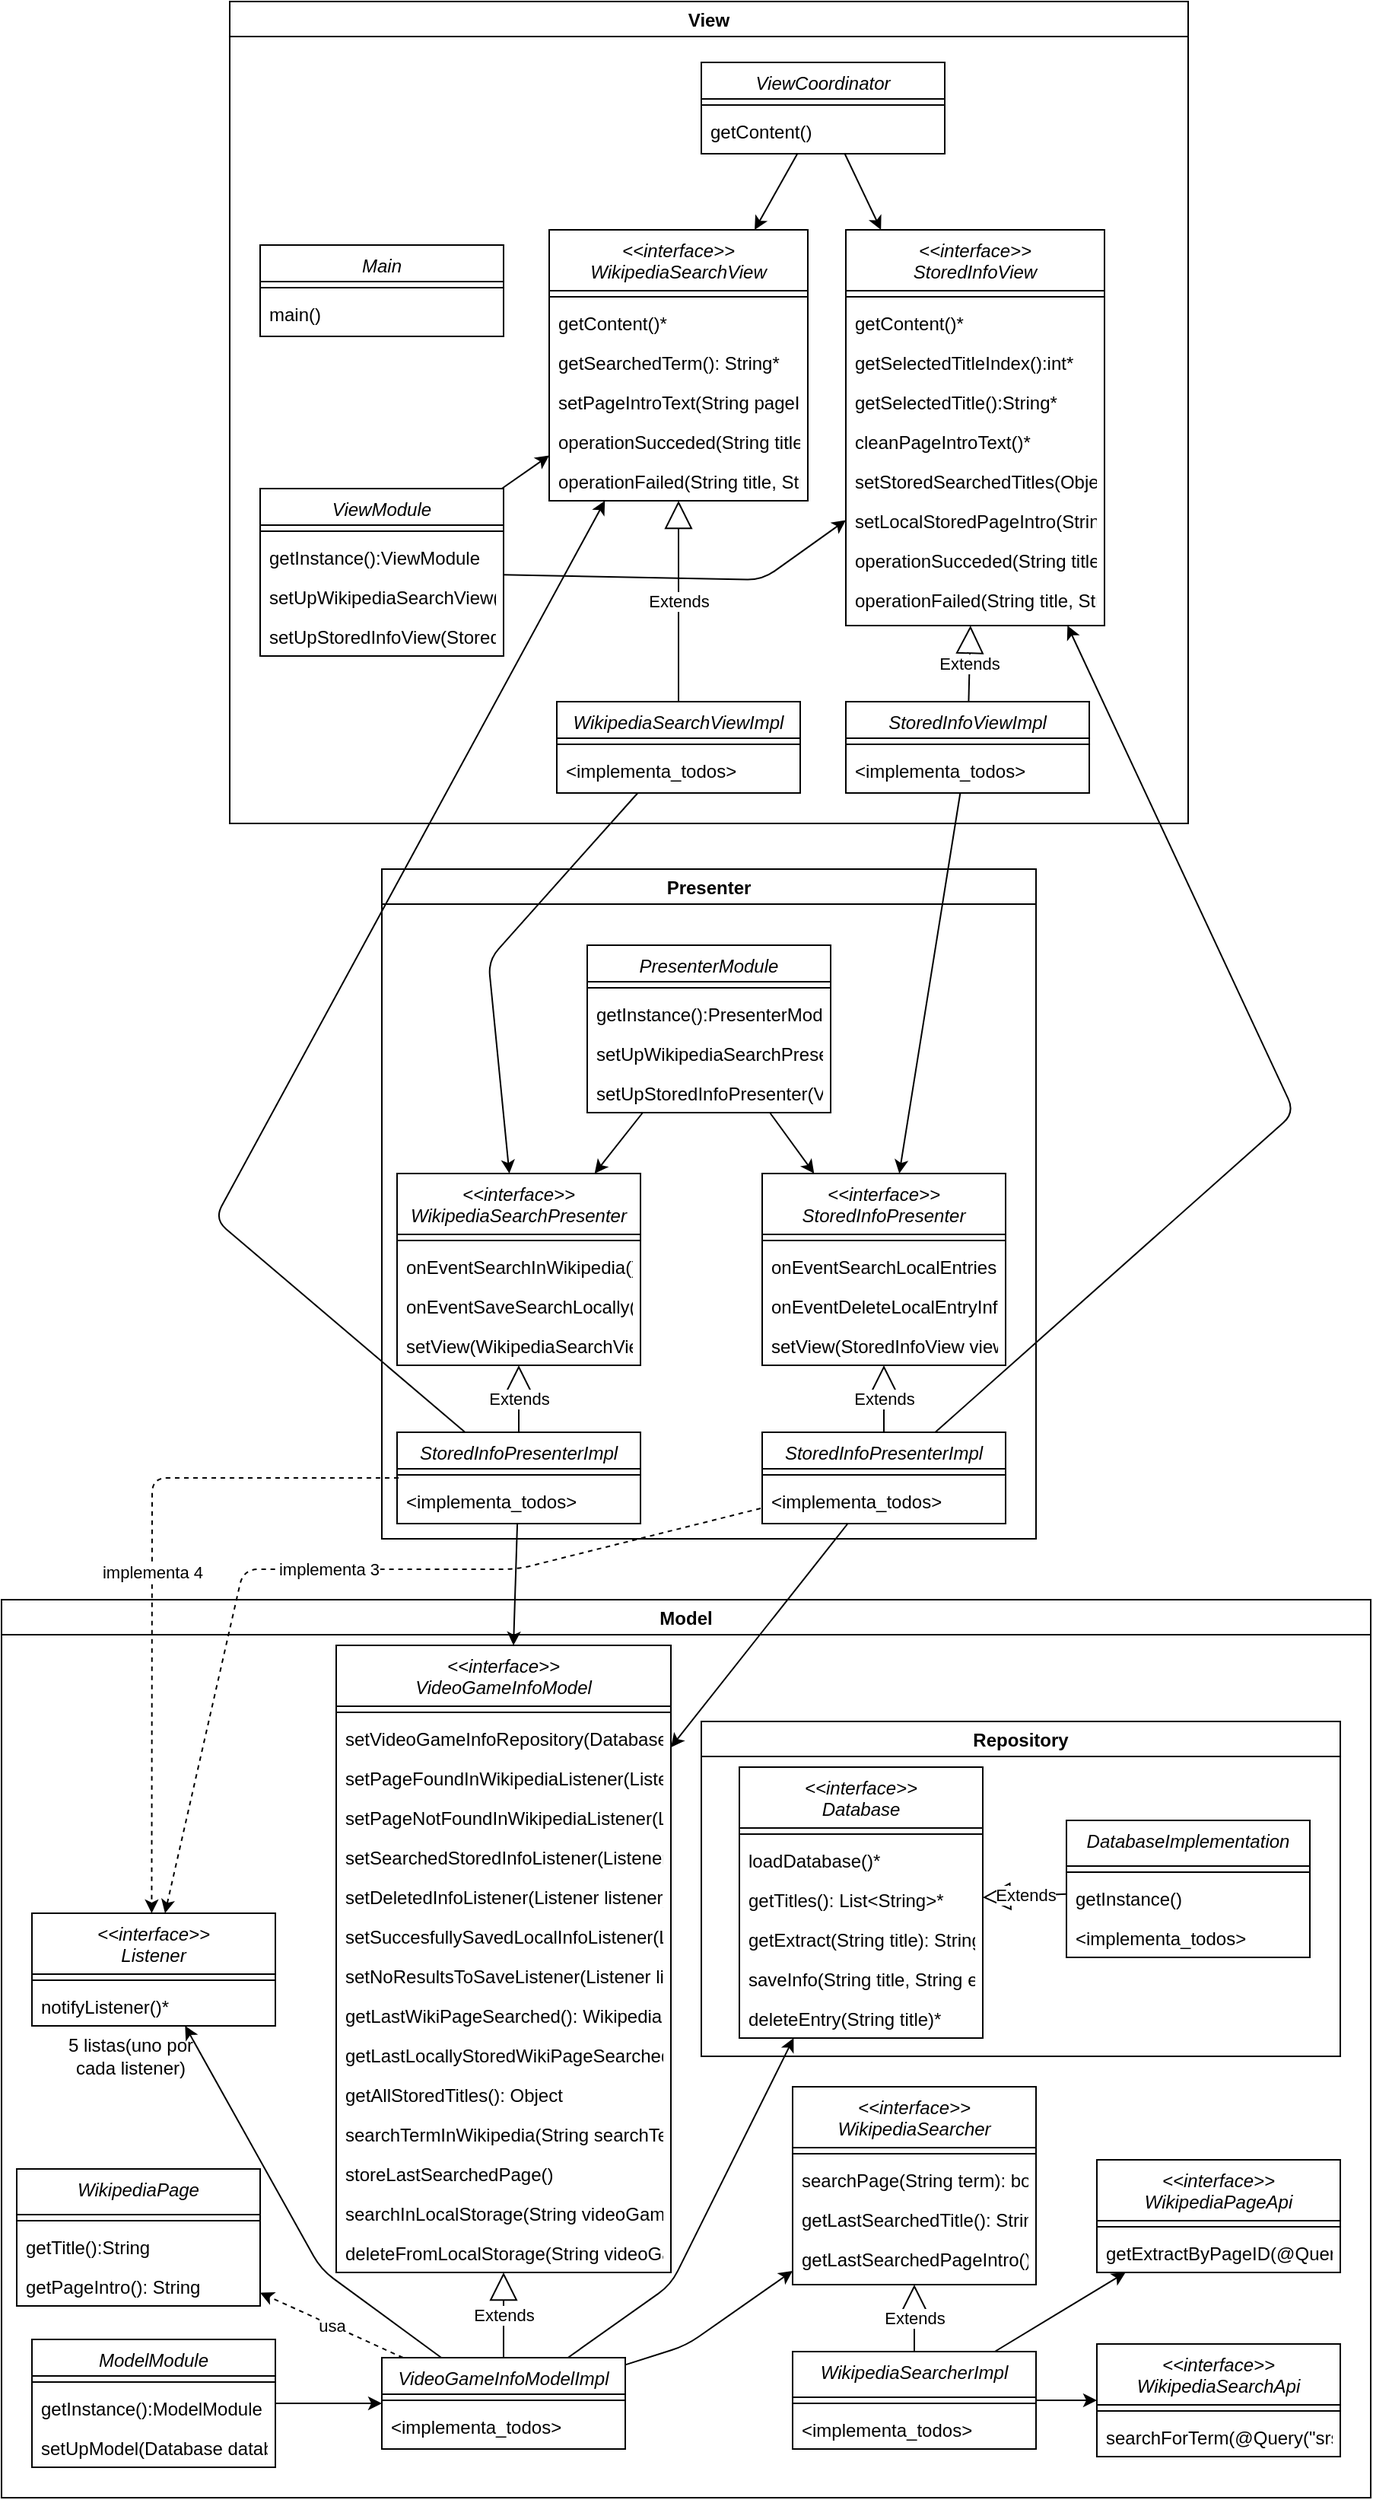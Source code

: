 <mxfile version="14.6.13" type="device"><diagram id="C5RBs43oDa-KdzZeNtuy" name="Page-1"><mxGraphModel dx="2249" dy="1991" grid="1" gridSize="10" guides="1" tooltips="1" connect="1" arrows="1" fold="1" page="1" pageScale="1" pageWidth="827" pageHeight="1169" math="0" shadow="0"><root><mxCell id="WIyWlLk6GJQsqaUBKTNV-0"/><mxCell id="WIyWlLk6GJQsqaUBKTNV-1" parent="WIyWlLk6GJQsqaUBKTNV-0"/><mxCell id="ZD-2VMVkaNNz4humHolC-57" value="View" style="swimlane;fillColor=none;" parent="WIyWlLk6GJQsqaUBKTNV-1" vertex="1"><mxGeometry x="-630" y="-540" width="630" height="540" as="geometry"/></mxCell><mxCell id="ZD-2VMVkaNNz4humHolC-58" value="Extends" style="endArrow=block;endSize=16;endFill=0;html=1;" parent="WIyWlLk6GJQsqaUBKTNV-1" source="DUe6uZB1AHGlCurgWaP5-3" target="DUe6uZB1AHGlCurgWaP5-6" edge="1"><mxGeometry width="160" relative="1" as="geometry"><mxPoint x="-680.01" y="-314" as="sourcePoint"/><mxPoint x="-680.01" y="-204" as="targetPoint"/></mxGeometry></mxCell><mxCell id="DUe6uZB1AHGlCurgWaP5-0" value="Main" style="swimlane;fontStyle=2;align=center;verticalAlign=top;childLayout=stackLayout;horizontal=1;startSize=24;horizontalStack=0;resizeParent=1;resizeLast=0;collapsible=1;marginBottom=0;rounded=0;shadow=0;strokeWidth=1;" parent="WIyWlLk6GJQsqaUBKTNV-1" vertex="1"><mxGeometry x="-610" y="-380" width="160" height="60" as="geometry"><mxRectangle x="120" y="200" width="160" height="26" as="alternateBounds"/></mxGeometry></mxCell><mxCell id="DUe6uZB1AHGlCurgWaP5-1" value="" style="line;html=1;strokeWidth=1;align=left;verticalAlign=middle;spacingTop=-1;spacingLeft=3;spacingRight=3;rotatable=0;labelPosition=right;points=[];portConstraint=eastwest;" parent="DUe6uZB1AHGlCurgWaP5-0" vertex="1"><mxGeometry y="24" width="160" height="8" as="geometry"/></mxCell><mxCell id="DUe6uZB1AHGlCurgWaP5-2" value="main()" style="text;align=left;verticalAlign=top;spacingLeft=4;spacingRight=4;overflow=hidden;rotatable=0;points=[[0,0.5],[1,0.5]];portConstraint=eastwest;" parent="DUe6uZB1AHGlCurgWaP5-0" vertex="1"><mxGeometry y="32" width="160" height="26" as="geometry"/></mxCell><mxCell id="DUe6uZB1AHGlCurgWaP5-3" value="StoredInfoViewImpl" style="swimlane;fontStyle=2;align=center;verticalAlign=top;childLayout=stackLayout;horizontal=1;startSize=24;horizontalStack=0;resizeParent=1;resizeLast=0;collapsible=1;marginBottom=0;rounded=0;shadow=0;strokeWidth=1;" parent="WIyWlLk6GJQsqaUBKTNV-1" vertex="1"><mxGeometry x="-225" y="-80" width="160" height="60" as="geometry"><mxRectangle x="120" y="200" width="160" height="26" as="alternateBounds"/></mxGeometry></mxCell><mxCell id="DUe6uZB1AHGlCurgWaP5-4" value="" style="line;html=1;strokeWidth=1;align=left;verticalAlign=middle;spacingTop=-1;spacingLeft=3;spacingRight=3;rotatable=0;labelPosition=right;points=[];portConstraint=eastwest;" parent="DUe6uZB1AHGlCurgWaP5-3" vertex="1"><mxGeometry y="24" width="160" height="8" as="geometry"/></mxCell><mxCell id="DUe6uZB1AHGlCurgWaP5-5" value="&lt;implementa_todos&gt;" style="text;align=left;verticalAlign=top;spacingLeft=4;spacingRight=4;overflow=hidden;rotatable=0;points=[[0,0.5],[1,0.5]];portConstraint=eastwest;" parent="DUe6uZB1AHGlCurgWaP5-3" vertex="1"><mxGeometry y="32" width="160" height="26" as="geometry"/></mxCell><mxCell id="DUe6uZB1AHGlCurgWaP5-6" value="&lt;&lt;interface&gt;&gt;&#10;StoredInfoView" style="swimlane;fontStyle=2;align=center;verticalAlign=top;childLayout=stackLayout;horizontal=1;startSize=40;horizontalStack=0;resizeParent=1;resizeLast=0;collapsible=1;marginBottom=0;rounded=0;shadow=0;strokeWidth=1;" parent="WIyWlLk6GJQsqaUBKTNV-1" vertex="1"><mxGeometry x="-225" y="-390" width="170" height="260" as="geometry"><mxRectangle x="120" y="200" width="160" height="26" as="alternateBounds"/></mxGeometry></mxCell><mxCell id="DUe6uZB1AHGlCurgWaP5-7" value="" style="line;html=1;strokeWidth=1;align=left;verticalAlign=middle;spacingTop=-1;spacingLeft=3;spacingRight=3;rotatable=0;labelPosition=right;points=[];portConstraint=eastwest;" parent="DUe6uZB1AHGlCurgWaP5-6" vertex="1"><mxGeometry y="40" width="170" height="8" as="geometry"/></mxCell><mxCell id="DUe6uZB1AHGlCurgWaP5-8" value="getContent()*" style="text;align=left;verticalAlign=top;spacingLeft=4;spacingRight=4;overflow=hidden;rotatable=0;points=[[0,0.5],[1,0.5]];portConstraint=eastwest;" parent="DUe6uZB1AHGlCurgWaP5-6" vertex="1"><mxGeometry y="48" width="170" height="26" as="geometry"/></mxCell><mxCell id="DUe6uZB1AHGlCurgWaP5-11" value="getSelectedTitleIndex():int*" style="text;align=left;verticalAlign=top;spacingLeft=4;spacingRight=4;overflow=hidden;rotatable=0;points=[[0,0.5],[1,0.5]];portConstraint=eastwest;" parent="DUe6uZB1AHGlCurgWaP5-6" vertex="1"><mxGeometry y="74" width="170" height="26" as="geometry"/></mxCell><mxCell id="DUe6uZB1AHGlCurgWaP5-12" value="getSelectedTitle():String*" style="text;align=left;verticalAlign=top;spacingLeft=4;spacingRight=4;overflow=hidden;rotatable=0;points=[[0,0.5],[1,0.5]];portConstraint=eastwest;" parent="DUe6uZB1AHGlCurgWaP5-6" vertex="1"><mxGeometry y="100" width="170" height="26" as="geometry"/></mxCell><mxCell id="DUe6uZB1AHGlCurgWaP5-13" value="cleanPageIntroText()*" style="text;align=left;verticalAlign=top;spacingLeft=4;spacingRight=4;overflow=hidden;rotatable=0;points=[[0,0.5],[1,0.5]];portConstraint=eastwest;" parent="DUe6uZB1AHGlCurgWaP5-6" vertex="1"><mxGeometry y="126" width="170" height="26" as="geometry"/></mxCell><mxCell id="DUe6uZB1AHGlCurgWaP5-14" value="setStoredSearchedTitles(Object[] storedTitles)*" style="text;align=left;verticalAlign=top;spacingLeft=4;spacingRight=4;overflow=hidden;rotatable=0;points=[[0,0.5],[1,0.5]];portConstraint=eastwest;" parent="DUe6uZB1AHGlCurgWaP5-6" vertex="1"><mxGeometry y="152" width="170" height="26" as="geometry"/></mxCell><mxCell id="DUe6uZB1AHGlCurgWaP5-15" value="setLocalStoredPageIntro(String pageIntro)*" style="text;align=left;verticalAlign=top;spacingLeft=4;spacingRight=4;overflow=hidden;rotatable=0;points=[[0,0.5],[1,0.5]];portConstraint=eastwest;" parent="DUe6uZB1AHGlCurgWaP5-6" vertex="1"><mxGeometry y="178" width="170" height="26" as="geometry"/></mxCell><mxCell id="DUe6uZB1AHGlCurgWaP5-16" value="operationSucceded(String title, String message)*" style="text;align=left;verticalAlign=top;spacingLeft=4;spacingRight=4;overflow=hidden;rotatable=0;points=[[0,0.5],[1,0.5]];portConstraint=eastwest;" parent="DUe6uZB1AHGlCurgWaP5-6" vertex="1"><mxGeometry y="204" width="170" height="26" as="geometry"/></mxCell><mxCell id="DUe6uZB1AHGlCurgWaP5-17" value="operationFailed(String title, String message)*" style="text;align=left;verticalAlign=top;spacingLeft=4;spacingRight=4;overflow=hidden;rotatable=0;points=[[0,0.5],[1,0.5]];portConstraint=eastwest;" parent="DUe6uZB1AHGlCurgWaP5-6" vertex="1"><mxGeometry y="230" width="170" height="26" as="geometry"/></mxCell><mxCell id="Ww_-z127zUx2u8hrDE0B-0" value="Extends" style="endArrow=block;endSize=16;endFill=0;html=1;" edge="1" parent="WIyWlLk6GJQsqaUBKTNV-1" source="Ww_-z127zUx2u8hrDE0B-1" target="Ww_-z127zUx2u8hrDE0B-4"><mxGeometry width="160" relative="1" as="geometry"><mxPoint x="-870.01" y="-304" as="sourcePoint"/><mxPoint x="-870.01" y="-194" as="targetPoint"/></mxGeometry></mxCell><mxCell id="Ww_-z127zUx2u8hrDE0B-1" value="WikipediaSearchViewImpl" style="swimlane;fontStyle=2;align=center;verticalAlign=top;childLayout=stackLayout;horizontal=1;startSize=24;horizontalStack=0;resizeParent=1;resizeLast=0;collapsible=1;marginBottom=0;rounded=0;shadow=0;strokeWidth=1;" vertex="1" parent="WIyWlLk6GJQsqaUBKTNV-1"><mxGeometry x="-415" y="-80" width="160" height="60" as="geometry"><mxRectangle x="120" y="200" width="160" height="26" as="alternateBounds"/></mxGeometry></mxCell><mxCell id="Ww_-z127zUx2u8hrDE0B-2" value="" style="line;html=1;strokeWidth=1;align=left;verticalAlign=middle;spacingTop=-1;spacingLeft=3;spacingRight=3;rotatable=0;labelPosition=right;points=[];portConstraint=eastwest;" vertex="1" parent="Ww_-z127zUx2u8hrDE0B-1"><mxGeometry y="24" width="160" height="8" as="geometry"/></mxCell><mxCell id="Ww_-z127zUx2u8hrDE0B-3" value="&lt;implementa_todos&gt;" style="text;align=left;verticalAlign=top;spacingLeft=4;spacingRight=4;overflow=hidden;rotatable=0;points=[[0,0.5],[1,0.5]];portConstraint=eastwest;" vertex="1" parent="Ww_-z127zUx2u8hrDE0B-1"><mxGeometry y="32" width="160" height="26" as="geometry"/></mxCell><mxCell id="Ww_-z127zUx2u8hrDE0B-4" value="&lt;&lt;interface&gt;&gt;&#10;WikipediaSearchView" style="swimlane;fontStyle=2;align=center;verticalAlign=top;childLayout=stackLayout;horizontal=1;startSize=40;horizontalStack=0;resizeParent=1;resizeLast=0;collapsible=1;marginBottom=0;rounded=0;shadow=0;strokeWidth=1;" vertex="1" parent="WIyWlLk6GJQsqaUBKTNV-1"><mxGeometry x="-420" y="-390" width="170" height="178" as="geometry"><mxRectangle x="120" y="200" width="160" height="26" as="alternateBounds"/></mxGeometry></mxCell><mxCell id="Ww_-z127zUx2u8hrDE0B-5" value="" style="line;html=1;strokeWidth=1;align=left;verticalAlign=middle;spacingTop=-1;spacingLeft=3;spacingRight=3;rotatable=0;labelPosition=right;points=[];portConstraint=eastwest;" vertex="1" parent="Ww_-z127zUx2u8hrDE0B-4"><mxGeometry y="40" width="170" height="8" as="geometry"/></mxCell><mxCell id="Ww_-z127zUx2u8hrDE0B-6" value="getContent()*" style="text;align=left;verticalAlign=top;spacingLeft=4;spacingRight=4;overflow=hidden;rotatable=0;points=[[0,0.5],[1,0.5]];portConstraint=eastwest;" vertex="1" parent="Ww_-z127zUx2u8hrDE0B-4"><mxGeometry y="48" width="170" height="26" as="geometry"/></mxCell><mxCell id="Ww_-z127zUx2u8hrDE0B-7" value="getSearchedTerm(): String*" style="text;align=left;verticalAlign=top;spacingLeft=4;spacingRight=4;overflow=hidden;rotatable=0;points=[[0,0.5],[1,0.5]];portConstraint=eastwest;" vertex="1" parent="Ww_-z127zUx2u8hrDE0B-4"><mxGeometry y="74" width="170" height="26" as="geometry"/></mxCell><mxCell id="Ww_-z127zUx2u8hrDE0B-8" value="setPageIntroText(String pageIntroText): " style="text;align=left;verticalAlign=top;spacingLeft=4;spacingRight=4;overflow=hidden;rotatable=0;points=[[0,0.5],[1,0.5]];portConstraint=eastwest;" vertex="1" parent="Ww_-z127zUx2u8hrDE0B-4"><mxGeometry y="100" width="170" height="26" as="geometry"/></mxCell><mxCell id="Ww_-z127zUx2u8hrDE0B-12" value="operationSucceded(String title, String message)*" style="text;align=left;verticalAlign=top;spacingLeft=4;spacingRight=4;overflow=hidden;rotatable=0;points=[[0,0.5],[1,0.5]];portConstraint=eastwest;" vertex="1" parent="Ww_-z127zUx2u8hrDE0B-4"><mxGeometry y="126" width="170" height="26" as="geometry"/></mxCell><mxCell id="Ww_-z127zUx2u8hrDE0B-13" value="operationFailed(String title, String message)*" style="text;align=left;verticalAlign=top;spacingLeft=4;spacingRight=4;overflow=hidden;rotatable=0;points=[[0,0.5],[1,0.5]];portConstraint=eastwest;" vertex="1" parent="Ww_-z127zUx2u8hrDE0B-4"><mxGeometry y="152" width="170" height="26" as="geometry"/></mxCell><mxCell id="Ww_-z127zUx2u8hrDE0B-14" value="ViewCoordinator" style="swimlane;fontStyle=2;align=center;verticalAlign=top;childLayout=stackLayout;horizontal=1;startSize=24;horizontalStack=0;resizeParent=1;resizeLast=0;collapsible=1;marginBottom=0;rounded=0;shadow=0;strokeWidth=1;" vertex="1" parent="WIyWlLk6GJQsqaUBKTNV-1"><mxGeometry x="-320" y="-500" width="160" height="60" as="geometry"><mxRectangle x="120" y="200" width="160" height="26" as="alternateBounds"/></mxGeometry></mxCell><mxCell id="Ww_-z127zUx2u8hrDE0B-15" value="" style="line;html=1;strokeWidth=1;align=left;verticalAlign=middle;spacingTop=-1;spacingLeft=3;spacingRight=3;rotatable=0;labelPosition=right;points=[];portConstraint=eastwest;" vertex="1" parent="Ww_-z127zUx2u8hrDE0B-14"><mxGeometry y="24" width="160" height="8" as="geometry"/></mxCell><mxCell id="Ww_-z127zUx2u8hrDE0B-16" value="getContent()" style="text;align=left;verticalAlign=top;spacingLeft=4;spacingRight=4;overflow=hidden;rotatable=0;points=[[0,0.5],[1,0.5]];portConstraint=eastwest;" vertex="1" parent="Ww_-z127zUx2u8hrDE0B-14"><mxGeometry y="32" width="160" height="26" as="geometry"/></mxCell><mxCell id="Ww_-z127zUx2u8hrDE0B-17" value="" style="endArrow=classic;html=1;" edge="1" parent="WIyWlLk6GJQsqaUBKTNV-1" source="Ww_-z127zUx2u8hrDE0B-14" target="Ww_-z127zUx2u8hrDE0B-4"><mxGeometry width="50" height="50" relative="1" as="geometry"><mxPoint x="-160" y="-150" as="sourcePoint"/><mxPoint x="-110" y="-200" as="targetPoint"/></mxGeometry></mxCell><mxCell id="Ww_-z127zUx2u8hrDE0B-18" value="" style="endArrow=classic;html=1;" edge="1" parent="WIyWlLk6GJQsqaUBKTNV-1" source="Ww_-z127zUx2u8hrDE0B-14" target="DUe6uZB1AHGlCurgWaP5-6"><mxGeometry width="50" height="50" relative="1" as="geometry"><mxPoint x="-160" y="-150" as="sourcePoint"/><mxPoint x="-120" y="-370" as="targetPoint"/></mxGeometry></mxCell><mxCell id="Ww_-z127zUx2u8hrDE0B-19" value="ViewModule" style="swimlane;fontStyle=2;align=center;verticalAlign=top;childLayout=stackLayout;horizontal=1;startSize=24;horizontalStack=0;resizeParent=1;resizeLast=0;collapsible=1;marginBottom=0;rounded=0;shadow=0;strokeWidth=1;" vertex="1" parent="WIyWlLk6GJQsqaUBKTNV-1"><mxGeometry x="-610" y="-220" width="160" height="110" as="geometry"><mxRectangle x="120" y="200" width="160" height="26" as="alternateBounds"/></mxGeometry></mxCell><mxCell id="Ww_-z127zUx2u8hrDE0B-20" value="" style="line;html=1;strokeWidth=1;align=left;verticalAlign=middle;spacingTop=-1;spacingLeft=3;spacingRight=3;rotatable=0;labelPosition=right;points=[];portConstraint=eastwest;" vertex="1" parent="Ww_-z127zUx2u8hrDE0B-19"><mxGeometry y="24" width="160" height="8" as="geometry"/></mxCell><mxCell id="Ww_-z127zUx2u8hrDE0B-21" value="getInstance():ViewModule" style="text;align=left;verticalAlign=top;spacingLeft=4;spacingRight=4;overflow=hidden;rotatable=0;points=[[0,0.5],[1,0.5]];portConstraint=eastwest;" vertex="1" parent="Ww_-z127zUx2u8hrDE0B-19"><mxGeometry y="32" width="160" height="26" as="geometry"/></mxCell><mxCell id="Ww_-z127zUx2u8hrDE0B-22" value="setUpWikipediaSearchView(WikipediaSearchPresenter wsp)" style="text;align=left;verticalAlign=top;spacingLeft=4;spacingRight=4;overflow=hidden;rotatable=0;points=[[0,0.5],[1,0.5]];portConstraint=eastwest;" vertex="1" parent="Ww_-z127zUx2u8hrDE0B-19"><mxGeometry y="58" width="160" height="26" as="geometry"/></mxCell><mxCell id="Ww_-z127zUx2u8hrDE0B-23" value="setUpStoredInfoView(StoredInfoPresenter sip)" style="text;align=left;verticalAlign=top;spacingLeft=4;spacingRight=4;overflow=hidden;rotatable=0;points=[[0,0.5],[1,0.5]];portConstraint=eastwest;" vertex="1" parent="Ww_-z127zUx2u8hrDE0B-19"><mxGeometry y="84" width="160" height="26" as="geometry"/></mxCell><mxCell id="Ww_-z127zUx2u8hrDE0B-24" value="" style="endArrow=classic;html=1;" edge="1" parent="WIyWlLk6GJQsqaUBKTNV-1" source="Ww_-z127zUx2u8hrDE0B-19" target="Ww_-z127zUx2u8hrDE0B-4"><mxGeometry width="50" height="50" relative="1" as="geometry"><mxPoint x="-160" y="-150" as="sourcePoint"/><mxPoint x="-110" y="-200" as="targetPoint"/></mxGeometry></mxCell><mxCell id="Ww_-z127zUx2u8hrDE0B-25" value="" style="endArrow=classic;html=1;" edge="1" parent="WIyWlLk6GJQsqaUBKTNV-1" source="Ww_-z127zUx2u8hrDE0B-19" target="DUe6uZB1AHGlCurgWaP5-6"><mxGeometry width="50" height="50" relative="1" as="geometry"><mxPoint x="-160" y="-150" as="sourcePoint"/><mxPoint x="-110" y="-200" as="targetPoint"/><Array as="points"><mxPoint x="-280" y="-160"/></Array></mxGeometry></mxCell><mxCell id="Ww_-z127zUx2u8hrDE0B-45" value="Presenter" style="swimlane;fillColor=none;" vertex="1" parent="WIyWlLk6GJQsqaUBKTNV-1"><mxGeometry x="-530" y="30" width="430" height="440" as="geometry"/></mxCell><mxCell id="Ww_-z127zUx2u8hrDE0B-38" value="PresenterModule" style="swimlane;fontStyle=2;align=center;verticalAlign=top;childLayout=stackLayout;horizontal=1;startSize=24;horizontalStack=0;resizeParent=1;resizeLast=0;collapsible=1;marginBottom=0;rounded=0;shadow=0;strokeWidth=1;" vertex="1" parent="Ww_-z127zUx2u8hrDE0B-45"><mxGeometry x="135" y="50" width="160" height="110" as="geometry"><mxRectangle x="120" y="200" width="160" height="26" as="alternateBounds"/></mxGeometry></mxCell><mxCell id="Ww_-z127zUx2u8hrDE0B-39" value="" style="line;html=1;strokeWidth=1;align=left;verticalAlign=middle;spacingTop=-1;spacingLeft=3;spacingRight=3;rotatable=0;labelPosition=right;points=[];portConstraint=eastwest;" vertex="1" parent="Ww_-z127zUx2u8hrDE0B-38"><mxGeometry y="24" width="160" height="8" as="geometry"/></mxCell><mxCell id="Ww_-z127zUx2u8hrDE0B-40" value="getInstance():PresenterModule" style="text;align=left;verticalAlign=top;spacingLeft=4;spacingRight=4;overflow=hidden;rotatable=0;points=[[0,0.5],[1,0.5]];portConstraint=eastwest;" vertex="1" parent="Ww_-z127zUx2u8hrDE0B-38"><mxGeometry y="32" width="160" height="26" as="geometry"/></mxCell><mxCell id="Ww_-z127zUx2u8hrDE0B-41" value="setUpWikipediaSearchPresenter(VideoGameInfoModel model): WikipediaSearchPresenter" style="text;align=left;verticalAlign=top;spacingLeft=4;spacingRight=4;overflow=hidden;rotatable=0;points=[[0,0.5],[1,0.5]];portConstraint=eastwest;" vertex="1" parent="Ww_-z127zUx2u8hrDE0B-38"><mxGeometry y="58" width="160" height="26" as="geometry"/></mxCell><mxCell id="Ww_-z127zUx2u8hrDE0B-42" value="setUpStoredInfoPresenter(VideoGameInfoModel model): StoredInfoPresenter" style="text;align=left;verticalAlign=top;spacingLeft=4;spacingRight=4;overflow=hidden;rotatable=0;points=[[0,0.5],[1,0.5]];portConstraint=eastwest;" vertex="1" parent="Ww_-z127zUx2u8hrDE0B-38"><mxGeometry y="84" width="160" height="26" as="geometry"/></mxCell><mxCell id="Ww_-z127zUx2u8hrDE0B-32" value="&lt;&lt;interface&gt;&gt;&#10;WikipediaSearchPresenter" style="swimlane;fontStyle=2;align=center;verticalAlign=top;childLayout=stackLayout;horizontal=1;startSize=40;horizontalStack=0;resizeParent=1;resizeLast=0;collapsible=1;marginBottom=0;rounded=0;shadow=0;strokeWidth=1;" vertex="1" parent="Ww_-z127zUx2u8hrDE0B-45"><mxGeometry x="10" y="200" width="160" height="126" as="geometry"><mxRectangle x="120" y="200" width="160" height="26" as="alternateBounds"/></mxGeometry></mxCell><mxCell id="Ww_-z127zUx2u8hrDE0B-33" value="" style="line;html=1;strokeWidth=1;align=left;verticalAlign=middle;spacingTop=-1;spacingLeft=3;spacingRight=3;rotatable=0;labelPosition=right;points=[];portConstraint=eastwest;" vertex="1" parent="Ww_-z127zUx2u8hrDE0B-32"><mxGeometry y="40" width="160" height="8" as="geometry"/></mxCell><mxCell id="Ww_-z127zUx2u8hrDE0B-34" value="onEventSearchInWikipedia()*" style="text;align=left;verticalAlign=top;spacingLeft=4;spacingRight=4;overflow=hidden;rotatable=0;points=[[0,0.5],[1,0.5]];portConstraint=eastwest;" vertex="1" parent="Ww_-z127zUx2u8hrDE0B-32"><mxGeometry y="48" width="160" height="26" as="geometry"/></mxCell><mxCell id="Ww_-z127zUx2u8hrDE0B-35" value="onEventSaveSearchLocally()*" style="text;align=left;verticalAlign=top;spacingLeft=4;spacingRight=4;overflow=hidden;rotatable=0;points=[[0,0.5],[1,0.5]];portConstraint=eastwest;" vertex="1" parent="Ww_-z127zUx2u8hrDE0B-32"><mxGeometry y="74" width="160" height="26" as="geometry"/></mxCell><mxCell id="Ww_-z127zUx2u8hrDE0B-36" value="setView(WikipediaSearchView view)*" style="text;align=left;verticalAlign=top;spacingLeft=4;spacingRight=4;overflow=hidden;rotatable=0;points=[[0,0.5],[1,0.5]];portConstraint=eastwest;" vertex="1" parent="Ww_-z127zUx2u8hrDE0B-32"><mxGeometry y="100" width="160" height="26" as="geometry"/></mxCell><mxCell id="Ww_-z127zUx2u8hrDE0B-43" value="" style="endArrow=classic;html=1;" edge="1" parent="Ww_-z127zUx2u8hrDE0B-45" source="Ww_-z127zUx2u8hrDE0B-38" target="Ww_-z127zUx2u8hrDE0B-32"><mxGeometry width="50" height="50" relative="1" as="geometry"><mxPoint x="-38.01" y="80" as="sourcePoint"/><mxPoint x="-38.135" y="190" as="targetPoint"/></mxGeometry></mxCell><mxCell id="Ww_-z127zUx2u8hrDE0B-29" value="StoredInfoPresenterImpl" style="swimlane;fontStyle=2;align=center;verticalAlign=top;childLayout=stackLayout;horizontal=1;startSize=24;horizontalStack=0;resizeParent=1;resizeLast=0;collapsible=1;marginBottom=0;rounded=0;shadow=0;strokeWidth=1;" vertex="1" parent="Ww_-z127zUx2u8hrDE0B-45"><mxGeometry x="10" y="370" width="160" height="60" as="geometry"><mxRectangle x="120" y="200" width="160" height="26" as="alternateBounds"/></mxGeometry></mxCell><mxCell id="Ww_-z127zUx2u8hrDE0B-30" value="" style="line;html=1;strokeWidth=1;align=left;verticalAlign=middle;spacingTop=-1;spacingLeft=3;spacingRight=3;rotatable=0;labelPosition=right;points=[];portConstraint=eastwest;" vertex="1" parent="Ww_-z127zUx2u8hrDE0B-29"><mxGeometry y="24" width="160" height="8" as="geometry"/></mxCell><mxCell id="Ww_-z127zUx2u8hrDE0B-31" value="&lt;implementa_todos&gt;" style="text;align=left;verticalAlign=top;spacingLeft=4;spacingRight=4;overflow=hidden;rotatable=0;points=[[0,0.5],[1,0.5]];portConstraint=eastwest;" vertex="1" parent="Ww_-z127zUx2u8hrDE0B-29"><mxGeometry y="32" width="160" height="26" as="geometry"/></mxCell><mxCell id="Ww_-z127zUx2u8hrDE0B-37" value="Extends" style="endArrow=block;endSize=16;endFill=0;html=1;" edge="1" parent="Ww_-z127zUx2u8hrDE0B-45" source="Ww_-z127zUx2u8hrDE0B-29" target="Ww_-z127zUx2u8hrDE0B-32"><mxGeometry width="160" relative="1" as="geometry"><mxPoint x="350" y="500" as="sourcePoint"/><mxPoint x="350" y="368" as="targetPoint"/></mxGeometry></mxCell><mxCell id="ZD-2VMVkaNNz4humHolC-63" value="&lt;&lt;interface&gt;&gt;&#10;StoredInfoPresenter" style="swimlane;fontStyle=2;align=center;verticalAlign=top;childLayout=stackLayout;horizontal=1;startSize=40;horizontalStack=0;resizeParent=1;resizeLast=0;collapsible=1;marginBottom=0;rounded=0;shadow=0;strokeWidth=1;" parent="Ww_-z127zUx2u8hrDE0B-45" vertex="1"><mxGeometry x="250" y="200" width="160" height="126" as="geometry"><mxRectangle x="120" y="200" width="160" height="26" as="alternateBounds"/></mxGeometry></mxCell><mxCell id="ZD-2VMVkaNNz4humHolC-64" value="" style="line;html=1;strokeWidth=1;align=left;verticalAlign=middle;spacingTop=-1;spacingLeft=3;spacingRight=3;rotatable=0;labelPosition=right;points=[];portConstraint=eastwest;" parent="ZD-2VMVkaNNz4humHolC-63" vertex="1"><mxGeometry y="40" width="160" height="8" as="geometry"/></mxCell><mxCell id="ZD-2VMVkaNNz4humHolC-65" value="onEventSearchLocalEntriesInfo()*" style="text;align=left;verticalAlign=top;spacingLeft=4;spacingRight=4;overflow=hidden;rotatable=0;points=[[0,0.5],[1,0.5]];portConstraint=eastwest;" parent="ZD-2VMVkaNNz4humHolC-63" vertex="1"><mxGeometry y="48" width="160" height="26" as="geometry"/></mxCell><mxCell id="Ww_-z127zUx2u8hrDE0B-26" value="onEventDeleteLocalEntryInfo()*" style="text;align=left;verticalAlign=top;spacingLeft=4;spacingRight=4;overflow=hidden;rotatable=0;points=[[0,0.5],[1,0.5]];portConstraint=eastwest;" vertex="1" parent="ZD-2VMVkaNNz4humHolC-63"><mxGeometry y="74" width="160" height="26" as="geometry"/></mxCell><mxCell id="Ww_-z127zUx2u8hrDE0B-27" value="setView(StoredInfoView view)" style="text;align=left;verticalAlign=top;spacingLeft=4;spacingRight=4;overflow=hidden;rotatable=0;points=[[0,0.5],[1,0.5]];portConstraint=eastwest;" vertex="1" parent="ZD-2VMVkaNNz4humHolC-63"><mxGeometry y="100" width="160" height="26" as="geometry"/></mxCell><mxCell id="ZD-2VMVkaNNz4humHolC-67" value="StoredInfoPresenterImpl" style="swimlane;fontStyle=2;align=center;verticalAlign=top;childLayout=stackLayout;horizontal=1;startSize=24;horizontalStack=0;resizeParent=1;resizeLast=0;collapsible=1;marginBottom=0;rounded=0;shadow=0;strokeWidth=1;" parent="Ww_-z127zUx2u8hrDE0B-45" vertex="1"><mxGeometry x="250" y="370" width="160" height="60" as="geometry"><mxRectangle x="120" y="200" width="160" height="26" as="alternateBounds"/></mxGeometry></mxCell><mxCell id="ZD-2VMVkaNNz4humHolC-68" value="" style="line;html=1;strokeWidth=1;align=left;verticalAlign=middle;spacingTop=-1;spacingLeft=3;spacingRight=3;rotatable=0;labelPosition=right;points=[];portConstraint=eastwest;" parent="ZD-2VMVkaNNz4humHolC-67" vertex="1"><mxGeometry y="24" width="160" height="8" as="geometry"/></mxCell><mxCell id="ZD-2VMVkaNNz4humHolC-69" value="&lt;implementa_todos&gt;" style="text;align=left;verticalAlign=top;spacingLeft=4;spacingRight=4;overflow=hidden;rotatable=0;points=[[0,0.5],[1,0.5]];portConstraint=eastwest;" parent="ZD-2VMVkaNNz4humHolC-67" vertex="1"><mxGeometry y="32" width="160" height="26" as="geometry"/></mxCell><mxCell id="Ww_-z127zUx2u8hrDE0B-28" value="Extends" style="endArrow=block;endSize=16;endFill=0;html=1;" edge="1" parent="Ww_-z127zUx2u8hrDE0B-45" source="ZD-2VMVkaNNz4humHolC-67" target="ZD-2VMVkaNNz4humHolC-63"><mxGeometry width="160" relative="1" as="geometry"><mxPoint x="560" y="500" as="sourcePoint"/><mxPoint x="560" y="368" as="targetPoint"/></mxGeometry></mxCell><mxCell id="Ww_-z127zUx2u8hrDE0B-44" value="" style="endArrow=classic;html=1;" edge="1" parent="Ww_-z127zUx2u8hrDE0B-45" source="Ww_-z127zUx2u8hrDE0B-38" target="ZD-2VMVkaNNz4humHolC-63"><mxGeometry width="50" height="50" relative="1" as="geometry"><mxPoint x="-28.01" y="90" as="sourcePoint"/><mxPoint x="284" y="210" as="targetPoint"/></mxGeometry></mxCell><mxCell id="Ww_-z127zUx2u8hrDE0B-148" value="Model" style="swimlane;fillColor=none;" vertex="1" parent="WIyWlLk6GJQsqaUBKTNV-1"><mxGeometry x="-780" y="510" width="900" height="590" as="geometry"/></mxCell><mxCell id="Ww_-z127zUx2u8hrDE0B-108" value="WikipediaSearcherImpl" style="swimlane;fontStyle=2;align=center;verticalAlign=top;childLayout=stackLayout;horizontal=1;startSize=30;horizontalStack=0;resizeParent=1;resizeLast=0;collapsible=1;marginBottom=0;rounded=0;shadow=0;strokeWidth=1;" vertex="1" parent="Ww_-z127zUx2u8hrDE0B-148"><mxGeometry x="520" y="494" width="160" height="64" as="geometry"><mxRectangle x="120" y="200" width="160" height="26" as="alternateBounds"/></mxGeometry></mxCell><mxCell id="Ww_-z127zUx2u8hrDE0B-109" value="" style="line;html=1;strokeWidth=1;align=left;verticalAlign=middle;spacingTop=-1;spacingLeft=3;spacingRight=3;rotatable=0;labelPosition=right;points=[];portConstraint=eastwest;" vertex="1" parent="Ww_-z127zUx2u8hrDE0B-108"><mxGeometry y="30" width="160" height="8" as="geometry"/></mxCell><mxCell id="Ww_-z127zUx2u8hrDE0B-110" value="&lt;implementa_todos&gt;" style="text;align=left;verticalAlign=top;spacingLeft=4;spacingRight=4;overflow=hidden;rotatable=0;points=[[0,0.5],[1,0.5]];portConstraint=eastwest;" vertex="1" parent="Ww_-z127zUx2u8hrDE0B-108"><mxGeometry y="38" width="160" height="26" as="geometry"/></mxCell><mxCell id="Ww_-z127zUx2u8hrDE0B-120" value="&lt;&lt;interface&gt;&gt;&#10;WikipediaPageApi" style="swimlane;fontStyle=2;align=center;verticalAlign=top;childLayout=stackLayout;horizontal=1;startSize=40;horizontalStack=0;resizeParent=1;resizeLast=0;collapsible=1;marginBottom=0;rounded=0;shadow=0;strokeWidth=1;" vertex="1" parent="Ww_-z127zUx2u8hrDE0B-148"><mxGeometry x="720" y="368" width="160" height="74" as="geometry"><mxRectangle x="120" y="200" width="160" height="26" as="alternateBounds"/></mxGeometry></mxCell><mxCell id="Ww_-z127zUx2u8hrDE0B-121" value="" style="line;html=1;strokeWidth=1;align=left;verticalAlign=middle;spacingTop=-1;spacingLeft=3;spacingRight=3;rotatable=0;labelPosition=right;points=[];portConstraint=eastwest;" vertex="1" parent="Ww_-z127zUx2u8hrDE0B-120"><mxGeometry y="40" width="160" height="8" as="geometry"/></mxCell><mxCell id="Ww_-z127zUx2u8hrDE0B-122" value="getExtractByPageID(@Query(&quot;pageids&quot;) String term): Call&lt;String&gt;" style="text;align=left;verticalAlign=top;spacingLeft=4;spacingRight=4;overflow=hidden;rotatable=0;points=[[0,0.5],[1,0.5]];portConstraint=eastwest;" vertex="1" parent="Ww_-z127zUx2u8hrDE0B-120"><mxGeometry y="48" width="160" height="26" as="geometry"/></mxCell><mxCell id="Ww_-z127zUx2u8hrDE0B-125" value="" style="endArrow=classic;html=1;" edge="1" parent="Ww_-z127zUx2u8hrDE0B-148" source="Ww_-z127zUx2u8hrDE0B-108" target="Ww_-z127zUx2u8hrDE0B-120"><mxGeometry width="50" height="50" relative="1" as="geometry"><mxPoint x="965.003" y="250" as="sourcePoint"/><mxPoint x="1095.003" y="322" as="targetPoint"/></mxGeometry></mxCell><mxCell id="Ww_-z127zUx2u8hrDE0B-115" value="&lt;&lt;interface&gt;&gt;&#10;WikipediaSearchApi" style="swimlane;fontStyle=2;align=center;verticalAlign=top;childLayout=stackLayout;horizontal=1;startSize=40;horizontalStack=0;resizeParent=1;resizeLast=0;collapsible=1;marginBottom=0;rounded=0;shadow=0;strokeWidth=1;" vertex="1" parent="Ww_-z127zUx2u8hrDE0B-148"><mxGeometry x="720" y="489" width="160" height="74" as="geometry"><mxRectangle x="120" y="200" width="160" height="26" as="alternateBounds"/></mxGeometry></mxCell><mxCell id="Ww_-z127zUx2u8hrDE0B-116" value="" style="line;html=1;strokeWidth=1;align=left;verticalAlign=middle;spacingTop=-1;spacingLeft=3;spacingRight=3;rotatable=0;labelPosition=right;points=[];portConstraint=eastwest;" vertex="1" parent="Ww_-z127zUx2u8hrDE0B-115"><mxGeometry y="40" width="160" height="8" as="geometry"/></mxCell><mxCell id="Ww_-z127zUx2u8hrDE0B-123" value="searchForTerm(@Query(&quot;srsearch&quot;) String term): Call&lt;String&gt;" style="text;align=left;verticalAlign=top;spacingLeft=4;spacingRight=4;overflow=hidden;rotatable=0;points=[[0,0.5],[1,0.5]];portConstraint=eastwest;" vertex="1" parent="Ww_-z127zUx2u8hrDE0B-115"><mxGeometry y="48" width="160" height="26" as="geometry"/></mxCell><mxCell id="Ww_-z127zUx2u8hrDE0B-126" value="" style="endArrow=classic;html=1;" edge="1" parent="Ww_-z127zUx2u8hrDE0B-148" source="Ww_-z127zUx2u8hrDE0B-108" target="Ww_-z127zUx2u8hrDE0B-115"><mxGeometry width="50" height="50" relative="1" as="geometry"><mxPoint x="705" y="492.87" as="sourcePoint"/><mxPoint x="775" y="476.13" as="targetPoint"/></mxGeometry></mxCell><mxCell id="Ww_-z127zUx2u8hrDE0B-86" value="5 listas(uno por cada listener)" style="text;html=1;strokeColor=none;fillColor=none;align=center;verticalAlign=middle;whiteSpace=wrap;rounded=0;" vertex="1" parent="Ww_-z127zUx2u8hrDE0B-148"><mxGeometry x="40" y="280" width="90" height="40" as="geometry"/></mxCell><mxCell id="Ww_-z127zUx2u8hrDE0B-67" value="&lt;&lt;interface&gt;&gt;&#10;Listener" style="swimlane;fontStyle=2;align=center;verticalAlign=top;childLayout=stackLayout;horizontal=1;startSize=40;horizontalStack=0;resizeParent=1;resizeLast=0;collapsible=1;marginBottom=0;rounded=0;shadow=0;strokeWidth=1;" vertex="1" parent="Ww_-z127zUx2u8hrDE0B-148"><mxGeometry x="20" y="206" width="160" height="74" as="geometry"><mxRectangle x="120" y="200" width="160" height="26" as="alternateBounds"/></mxGeometry></mxCell><mxCell id="Ww_-z127zUx2u8hrDE0B-68" value="" style="line;html=1;strokeWidth=1;align=left;verticalAlign=middle;spacingTop=-1;spacingLeft=3;spacingRight=3;rotatable=0;labelPosition=right;points=[];portConstraint=eastwest;" vertex="1" parent="Ww_-z127zUx2u8hrDE0B-67"><mxGeometry y="40" width="160" height="8" as="geometry"/></mxCell><mxCell id="Ww_-z127zUx2u8hrDE0B-69" value="notifyListener()*" style="text;align=left;verticalAlign=top;spacingLeft=4;spacingRight=4;overflow=hidden;rotatable=0;points=[[0,0.5],[1,0.5]];portConstraint=eastwest;" vertex="1" parent="Ww_-z127zUx2u8hrDE0B-67"><mxGeometry y="48" width="160" height="26" as="geometry"/></mxCell><mxCell id="Ww_-z127zUx2u8hrDE0B-46" value="VideoGameInfoModelImpl" style="swimlane;fontStyle=2;align=center;verticalAlign=top;childLayout=stackLayout;horizontal=1;startSize=24;horizontalStack=0;resizeParent=1;resizeLast=0;collapsible=1;marginBottom=0;rounded=0;shadow=0;strokeWidth=1;" vertex="1" parent="Ww_-z127zUx2u8hrDE0B-148"><mxGeometry x="250" y="498" width="160" height="60" as="geometry"><mxRectangle x="120" y="200" width="160" height="26" as="alternateBounds"/></mxGeometry></mxCell><mxCell id="Ww_-z127zUx2u8hrDE0B-47" value="" style="line;html=1;strokeWidth=1;align=left;verticalAlign=middle;spacingTop=-1;spacingLeft=3;spacingRight=3;rotatable=0;labelPosition=right;points=[];portConstraint=eastwest;" vertex="1" parent="Ww_-z127zUx2u8hrDE0B-46"><mxGeometry y="24" width="160" height="8" as="geometry"/></mxCell><mxCell id="Ww_-z127zUx2u8hrDE0B-48" value="&lt;implementa_todos&gt;" style="text;align=left;verticalAlign=top;spacingLeft=4;spacingRight=4;overflow=hidden;rotatable=0;points=[[0,0.5],[1,0.5]];portConstraint=eastwest;" vertex="1" parent="Ww_-z127zUx2u8hrDE0B-46"><mxGeometry y="32" width="160" height="26" as="geometry"/></mxCell><mxCell id="Ww_-z127zUx2u8hrDE0B-84" value="" style="endArrow=classic;html=1;" edge="1" parent="Ww_-z127zUx2u8hrDE0B-148" source="Ww_-z127zUx2u8hrDE0B-46" target="Ww_-z127zUx2u8hrDE0B-67"><mxGeometry width="50" height="50" relative="1" as="geometry"><mxPoint x="484.13" y="560" as="sourcePoint"/><mxPoint x="484.005" y="670" as="targetPoint"/><Array as="points"><mxPoint x="210" y="440"/></Array></mxGeometry></mxCell><mxCell id="Ww_-z127zUx2u8hrDE0B-127" value="WikipediaPage" style="swimlane;fontStyle=2;align=center;verticalAlign=top;childLayout=stackLayout;horizontal=1;startSize=30;horizontalStack=0;resizeParent=1;resizeLast=0;collapsible=1;marginBottom=0;rounded=0;shadow=0;strokeWidth=1;" vertex="1" parent="Ww_-z127zUx2u8hrDE0B-148"><mxGeometry x="10" y="374" width="160" height="90" as="geometry"><mxRectangle x="120" y="200" width="160" height="26" as="alternateBounds"/></mxGeometry></mxCell><mxCell id="Ww_-z127zUx2u8hrDE0B-128" value="" style="line;html=1;strokeWidth=1;align=left;verticalAlign=middle;spacingTop=-1;spacingLeft=3;spacingRight=3;rotatable=0;labelPosition=right;points=[];portConstraint=eastwest;" vertex="1" parent="Ww_-z127zUx2u8hrDE0B-127"><mxGeometry y="30" width="160" height="8" as="geometry"/></mxCell><mxCell id="Ww_-z127zUx2u8hrDE0B-129" value="getTitle():String" style="text;align=left;verticalAlign=top;spacingLeft=4;spacingRight=4;overflow=hidden;rotatable=0;points=[[0,0.5],[1,0.5]];portConstraint=eastwest;" vertex="1" parent="Ww_-z127zUx2u8hrDE0B-127"><mxGeometry y="38" width="160" height="26" as="geometry"/></mxCell><mxCell id="Ww_-z127zUx2u8hrDE0B-130" value="getPageIntro(): String" style="text;align=left;verticalAlign=top;spacingLeft=4;spacingRight=4;overflow=hidden;rotatable=0;points=[[0,0.5],[1,0.5]];portConstraint=eastwest;" vertex="1" parent="Ww_-z127zUx2u8hrDE0B-127"><mxGeometry y="64" width="160" height="26" as="geometry"/></mxCell><mxCell id="ShkKD8K5ReQVSErVy7A8-0" value="usa" style="endArrow=classic;html=1;dashed=1;" parent="Ww_-z127zUx2u8hrDE0B-148" edge="1" target="Ww_-z127zUx2u8hrDE0B-127" source="Ww_-z127zUx2u8hrDE0B-46"><mxGeometry width="50" height="50" relative="1" as="geometry"><mxPoint x="350" y="560" as="sourcePoint"/><mxPoint x="140" y="340" as="targetPoint"/></mxGeometry></mxCell><mxCell id="Ww_-z127zUx2u8hrDE0B-88" value="ModelModule" style="swimlane;fontStyle=2;align=center;verticalAlign=top;childLayout=stackLayout;horizontal=1;startSize=24;horizontalStack=0;resizeParent=1;resizeLast=0;collapsible=1;marginBottom=0;rounded=0;shadow=0;strokeWidth=1;" vertex="1" parent="Ww_-z127zUx2u8hrDE0B-148"><mxGeometry x="20" y="486" width="160" height="84" as="geometry"><mxRectangle x="120" y="200" width="160" height="26" as="alternateBounds"/></mxGeometry></mxCell><mxCell id="Ww_-z127zUx2u8hrDE0B-89" value="" style="line;html=1;strokeWidth=1;align=left;verticalAlign=middle;spacingTop=-1;spacingLeft=3;spacingRight=3;rotatable=0;labelPosition=right;points=[];portConstraint=eastwest;" vertex="1" parent="Ww_-z127zUx2u8hrDE0B-88"><mxGeometry y="24" width="160" height="8" as="geometry"/></mxCell><mxCell id="Ww_-z127zUx2u8hrDE0B-90" value="getInstance():ModelModule" style="text;align=left;verticalAlign=top;spacingLeft=4;spacingRight=4;overflow=hidden;rotatable=0;points=[[0,0.5],[1,0.5]];portConstraint=eastwest;" vertex="1" parent="Ww_-z127zUx2u8hrDE0B-88"><mxGeometry y="32" width="160" height="26" as="geometry"/></mxCell><mxCell id="Ww_-z127zUx2u8hrDE0B-91" value="setUpModel(Database database, WikipediaSearcher ws): VideoGameInfoModel" style="text;align=left;verticalAlign=top;spacingLeft=4;spacingRight=4;overflow=hidden;rotatable=0;points=[[0,0.5],[1,0.5]];portConstraint=eastwest;" vertex="1" parent="Ww_-z127zUx2u8hrDE0B-88"><mxGeometry y="58" width="160" height="26" as="geometry"/></mxCell><mxCell id="ZD-2VMVkaNNz4humHolC-92" value="" style="endArrow=classic;html=1;" parent="Ww_-z127zUx2u8hrDE0B-148" edge="1" target="Ww_-z127zUx2u8hrDE0B-46" source="Ww_-z127zUx2u8hrDE0B-88"><mxGeometry width="50" height="50" relative="1" as="geometry"><mxPoint x="92" y="780" as="sourcePoint"/><mxPoint x="91.875" y="890" as="targetPoint"/></mxGeometry></mxCell><mxCell id="Ww_-z127zUx2u8hrDE0B-49" value="&lt;&lt;interface&gt;&gt;&#10;VideoGameInfoModel" style="swimlane;fontStyle=2;align=center;verticalAlign=top;childLayout=stackLayout;horizontal=1;startSize=40;horizontalStack=0;resizeParent=1;resizeLast=0;collapsible=1;marginBottom=0;rounded=0;shadow=0;strokeWidth=1;" vertex="1" parent="Ww_-z127zUx2u8hrDE0B-148"><mxGeometry x="220" y="30" width="220" height="412" as="geometry"><mxRectangle x="120" y="200" width="160" height="26" as="alternateBounds"/></mxGeometry></mxCell><mxCell id="Ww_-z127zUx2u8hrDE0B-50" value="" style="line;html=1;strokeWidth=1;align=left;verticalAlign=middle;spacingTop=-1;spacingLeft=3;spacingRight=3;rotatable=0;labelPosition=right;points=[];portConstraint=eastwest;" vertex="1" parent="Ww_-z127zUx2u8hrDE0B-49"><mxGeometry y="40" width="220" height="8" as="geometry"/></mxCell><mxCell id="Ww_-z127zUx2u8hrDE0B-51" value="setVideoGameInfoRepository(Database database)*" style="text;align=left;verticalAlign=top;spacingLeft=4;spacingRight=4;overflow=hidden;rotatable=0;points=[[0,0.5],[1,0.5]];portConstraint=eastwest;" vertex="1" parent="Ww_-z127zUx2u8hrDE0B-49"><mxGeometry y="48" width="220" height="26" as="geometry"/></mxCell><mxCell id="Ww_-z127zUx2u8hrDE0B-52" value="setPageFoundInWikipediaListener(Listener listener)" style="text;align=left;verticalAlign=top;spacingLeft=4;spacingRight=4;overflow=hidden;rotatable=0;points=[[0,0.5],[1,0.5]];portConstraint=eastwest;" vertex="1" parent="Ww_-z127zUx2u8hrDE0B-49"><mxGeometry y="74" width="220" height="26" as="geometry"/></mxCell><mxCell id="Ww_-z127zUx2u8hrDE0B-53" value="setPageNotFoundInWikipediaListener(Listener listener)" style="text;align=left;verticalAlign=top;spacingLeft=4;spacingRight=4;overflow=hidden;rotatable=0;points=[[0,0.5],[1,0.5]];portConstraint=eastwest;" vertex="1" parent="Ww_-z127zUx2u8hrDE0B-49"><mxGeometry y="100" width="220" height="26" as="geometry"/></mxCell><mxCell id="Ww_-z127zUx2u8hrDE0B-55" value="setSearchedStoredInfoListener(Listener listener)" style="text;align=left;verticalAlign=top;spacingLeft=4;spacingRight=4;overflow=hidden;rotatable=0;points=[[0,0.5],[1,0.5]];portConstraint=eastwest;" vertex="1" parent="Ww_-z127zUx2u8hrDE0B-49"><mxGeometry y="126" width="220" height="26" as="geometry"/></mxCell><mxCell id="Ww_-z127zUx2u8hrDE0B-56" value="setDeletedInfoListener(Listener listener)" style="text;align=left;verticalAlign=top;spacingLeft=4;spacingRight=4;overflow=hidden;rotatable=0;points=[[0,0.5],[1,0.5]];portConstraint=eastwest;" vertex="1" parent="Ww_-z127zUx2u8hrDE0B-49"><mxGeometry y="152" width="220" height="26" as="geometry"/></mxCell><mxCell id="Ww_-z127zUx2u8hrDE0B-57" value="setSuccesfullySavedLocalInfoListener(Listener listener)" style="text;align=left;verticalAlign=top;spacingLeft=4;spacingRight=4;overflow=hidden;rotatable=0;points=[[0,0.5],[1,0.5]];portConstraint=eastwest;" vertex="1" parent="Ww_-z127zUx2u8hrDE0B-49"><mxGeometry y="178" width="220" height="26" as="geometry"/></mxCell><mxCell id="Ww_-z127zUx2u8hrDE0B-58" value="setNoResultsToSaveListener(Listener listener)" style="text;align=left;verticalAlign=top;spacingLeft=4;spacingRight=4;overflow=hidden;rotatable=0;points=[[0,0.5],[1,0.5]];portConstraint=eastwest;" vertex="1" parent="Ww_-z127zUx2u8hrDE0B-49"><mxGeometry y="204" width="220" height="26" as="geometry"/></mxCell><mxCell id="Ww_-z127zUx2u8hrDE0B-59" value="getLastWikiPageSearched(): WikipediaPage" style="text;align=left;verticalAlign=top;spacingLeft=4;spacingRight=4;overflow=hidden;rotatable=0;points=[[0,0.5],[1,0.5]];portConstraint=eastwest;" vertex="1" parent="Ww_-z127zUx2u8hrDE0B-49"><mxGeometry y="230" width="220" height="26" as="geometry"/></mxCell><mxCell id="Ww_-z127zUx2u8hrDE0B-60" value="getLastLocallyStoredWikiPageSearched(): WikipediaPage" style="text;align=left;verticalAlign=top;spacingLeft=4;spacingRight=4;overflow=hidden;rotatable=0;points=[[0,0.5],[1,0.5]];portConstraint=eastwest;" vertex="1" parent="Ww_-z127zUx2u8hrDE0B-49"><mxGeometry y="256" width="220" height="26" as="geometry"/></mxCell><mxCell id="Ww_-z127zUx2u8hrDE0B-61" value="getAllStoredTitles(): Object" style="text;align=left;verticalAlign=top;spacingLeft=4;spacingRight=4;overflow=hidden;rotatable=0;points=[[0,0.5],[1,0.5]];portConstraint=eastwest;" vertex="1" parent="Ww_-z127zUx2u8hrDE0B-49"><mxGeometry y="282" width="220" height="26" as="geometry"/></mxCell><mxCell id="Ww_-z127zUx2u8hrDE0B-62" value="searchTermInWikipedia(String searchTerm)" style="text;align=left;verticalAlign=top;spacingLeft=4;spacingRight=4;overflow=hidden;rotatable=0;points=[[0,0.5],[1,0.5]];portConstraint=eastwest;" vertex="1" parent="Ww_-z127zUx2u8hrDE0B-49"><mxGeometry y="308" width="220" height="26" as="geometry"/></mxCell><mxCell id="Ww_-z127zUx2u8hrDE0B-64" value="storeLastSearchedPage()" style="text;align=left;verticalAlign=top;spacingLeft=4;spacingRight=4;overflow=hidden;rotatable=0;points=[[0,0.5],[1,0.5]];portConstraint=eastwest;" vertex="1" parent="Ww_-z127zUx2u8hrDE0B-49"><mxGeometry y="334" width="220" height="26" as="geometry"/></mxCell><mxCell id="Ww_-z127zUx2u8hrDE0B-65" value="searchInLocalStorage(String videoGameTitle)" style="text;align=left;verticalAlign=top;spacingLeft=4;spacingRight=4;overflow=hidden;rotatable=0;points=[[0,0.5],[1,0.5]];portConstraint=eastwest;" vertex="1" parent="Ww_-z127zUx2u8hrDE0B-49"><mxGeometry y="360" width="220" height="26" as="geometry"/></mxCell><mxCell id="Ww_-z127zUx2u8hrDE0B-66" value="deleteFromLocalStorage(String videoGameTitle)" style="text;align=left;verticalAlign=top;spacingLeft=4;spacingRight=4;overflow=hidden;rotatable=0;points=[[0,0.5],[1,0.5]];portConstraint=eastwest;" vertex="1" parent="Ww_-z127zUx2u8hrDE0B-49"><mxGeometry y="386" width="220" height="26" as="geometry"/></mxCell><mxCell id="Ww_-z127zUx2u8hrDE0B-54" value="Extends" style="endArrow=block;endSize=16;endFill=0;html=1;" edge="1" parent="Ww_-z127zUx2u8hrDE0B-148" source="Ww_-z127zUx2u8hrDE0B-46" target="Ww_-z127zUx2u8hrDE0B-49"><mxGeometry width="160" relative="1" as="geometry"><mxPoint x="615" y="496" as="sourcePoint"/><mxPoint x="615" y="364" as="targetPoint"/></mxGeometry></mxCell><mxCell id="Ww_-z127zUx2u8hrDE0B-92" value="&lt;&lt;interface&gt;&gt;&#10;WikipediaSearcher" style="swimlane;fontStyle=2;align=center;verticalAlign=top;childLayout=stackLayout;horizontal=1;startSize=40;horizontalStack=0;resizeParent=1;resizeLast=0;collapsible=1;marginBottom=0;rounded=0;shadow=0;strokeWidth=1;" vertex="1" parent="Ww_-z127zUx2u8hrDE0B-148"><mxGeometry x="520" y="320" width="160" height="130" as="geometry"><mxRectangle x="120" y="200" width="160" height="26" as="alternateBounds"/></mxGeometry></mxCell><mxCell id="Ww_-z127zUx2u8hrDE0B-93" value="" style="line;html=1;strokeWidth=1;align=left;verticalAlign=middle;spacingTop=-1;spacingLeft=3;spacingRight=3;rotatable=0;labelPosition=right;points=[];portConstraint=eastwest;" vertex="1" parent="Ww_-z127zUx2u8hrDE0B-92"><mxGeometry y="40" width="160" height="8" as="geometry"/></mxCell><mxCell id="Ww_-z127zUx2u8hrDE0B-94" value="searchPage(String term): boolean*" style="text;align=left;verticalAlign=top;spacingLeft=4;spacingRight=4;overflow=hidden;rotatable=0;points=[[0,0.5],[1,0.5]];portConstraint=eastwest;" vertex="1" parent="Ww_-z127zUx2u8hrDE0B-92"><mxGeometry y="48" width="160" height="26" as="geometry"/></mxCell><mxCell id="Ww_-z127zUx2u8hrDE0B-95" value="getLastSearchedTitle(): String*" style="text;align=left;verticalAlign=top;spacingLeft=4;spacingRight=4;overflow=hidden;rotatable=0;points=[[0,0.5],[1,0.5]];portConstraint=eastwest;" vertex="1" parent="Ww_-z127zUx2u8hrDE0B-92"><mxGeometry y="74" width="160" height="26" as="geometry"/></mxCell><mxCell id="Ww_-z127zUx2u8hrDE0B-96" value="getLastSearchedPageIntro(): String*" style="text;align=left;verticalAlign=top;spacingLeft=4;spacingRight=4;overflow=hidden;rotatable=0;points=[[0,0.5],[1,0.5]];portConstraint=eastwest;" vertex="1" parent="Ww_-z127zUx2u8hrDE0B-92"><mxGeometry y="100" width="160" height="26" as="geometry"/></mxCell><mxCell id="Ww_-z127zUx2u8hrDE0B-114" value="" style="endArrow=classic;html=1;" edge="1" parent="Ww_-z127zUx2u8hrDE0B-148" source="Ww_-z127zUx2u8hrDE0B-46" target="Ww_-z127zUx2u8hrDE0B-92"><mxGeometry width="50" height="50" relative="1" as="geometry"><mxPoint x="380.003" y="603" as="sourcePoint"/><mxPoint x="510.003" y="675" as="targetPoint"/><Array as="points"><mxPoint x="450" y="490"/></Array></mxGeometry></mxCell><mxCell id="Ww_-z127zUx2u8hrDE0B-113" value="Extends" style="endArrow=block;endSize=16;endFill=0;html=1;" edge="1" parent="Ww_-z127zUx2u8hrDE0B-148" source="Ww_-z127zUx2u8hrDE0B-108" target="Ww_-z127zUx2u8hrDE0B-92"><mxGeometry width="160" relative="1" as="geometry"><mxPoint x="485" y="662" as="sourcePoint"/><mxPoint x="485" y="614" as="targetPoint"/></mxGeometry></mxCell><mxCell id="Ww_-z127zUx2u8hrDE0B-147" value="Repository" style="swimlane;fillColor=none;" vertex="1" parent="Ww_-z127zUx2u8hrDE0B-148"><mxGeometry x="460" y="80" width="420" height="220" as="geometry"/></mxCell><mxCell id="Ww_-z127zUx2u8hrDE0B-134" value="&lt;&lt;interface&gt;&gt;&#10;Database" style="swimlane;fontStyle=2;align=center;verticalAlign=top;childLayout=stackLayout;horizontal=1;startSize=40;horizontalStack=0;resizeParent=1;resizeLast=0;collapsible=1;marginBottom=0;rounded=0;shadow=0;strokeWidth=1;" vertex="1" parent="Ww_-z127zUx2u8hrDE0B-147"><mxGeometry x="25" y="30" width="160" height="178" as="geometry"><mxRectangle x="120" y="200" width="160" height="26" as="alternateBounds"/></mxGeometry></mxCell><mxCell id="Ww_-z127zUx2u8hrDE0B-135" value="" style="line;html=1;strokeWidth=1;align=left;verticalAlign=middle;spacingTop=-1;spacingLeft=3;spacingRight=3;rotatable=0;labelPosition=right;points=[];portConstraint=eastwest;" vertex="1" parent="Ww_-z127zUx2u8hrDE0B-134"><mxGeometry y="40" width="160" height="8" as="geometry"/></mxCell><mxCell id="Ww_-z127zUx2u8hrDE0B-136" value="loadDatabase()*" style="text;align=left;verticalAlign=top;spacingLeft=4;spacingRight=4;overflow=hidden;rotatable=0;points=[[0,0.5],[1,0.5]];portConstraint=eastwest;" vertex="1" parent="Ww_-z127zUx2u8hrDE0B-134"><mxGeometry y="48" width="160" height="26" as="geometry"/></mxCell><mxCell id="Ww_-z127zUx2u8hrDE0B-137" value="getTitles(): List&lt;String&gt;*" style="text;align=left;verticalAlign=top;spacingLeft=4;spacingRight=4;overflow=hidden;rotatable=0;points=[[0,0.5],[1,0.5]];portConstraint=eastwest;" vertex="1" parent="Ww_-z127zUx2u8hrDE0B-134"><mxGeometry y="74" width="160" height="26" as="geometry"/></mxCell><mxCell id="Ww_-z127zUx2u8hrDE0B-138" value="getExtract(String title): String*" style="text;align=left;verticalAlign=top;spacingLeft=4;spacingRight=4;overflow=hidden;rotatable=0;points=[[0,0.5],[1,0.5]];portConstraint=eastwest;" vertex="1" parent="Ww_-z127zUx2u8hrDE0B-134"><mxGeometry y="100" width="160" height="26" as="geometry"/></mxCell><mxCell id="Ww_-z127zUx2u8hrDE0B-139" value="saveInfo(String title, String extract)*" style="text;align=left;verticalAlign=top;spacingLeft=4;spacingRight=4;overflow=hidden;rotatable=0;points=[[0,0.5],[1,0.5]];portConstraint=eastwest;" vertex="1" parent="Ww_-z127zUx2u8hrDE0B-134"><mxGeometry y="126" width="160" height="26" as="geometry"/></mxCell><mxCell id="Ww_-z127zUx2u8hrDE0B-140" value="deleteEntry(String title)*" style="text;align=left;verticalAlign=top;spacingLeft=4;spacingRight=4;overflow=hidden;rotatable=0;points=[[0,0.5],[1,0.5]];portConstraint=eastwest;" vertex="1" parent="Ww_-z127zUx2u8hrDE0B-134"><mxGeometry y="152" width="160" height="26" as="geometry"/></mxCell><mxCell id="Ww_-z127zUx2u8hrDE0B-141" value="DatabaseImplementation" style="swimlane;fontStyle=2;align=center;verticalAlign=top;childLayout=stackLayout;horizontal=1;startSize=30;horizontalStack=0;resizeParent=1;resizeLast=0;collapsible=1;marginBottom=0;rounded=0;shadow=0;strokeWidth=1;" vertex="1" parent="Ww_-z127zUx2u8hrDE0B-147"><mxGeometry x="240" y="65" width="160" height="90" as="geometry"><mxRectangle x="120" y="200" width="160" height="26" as="alternateBounds"/></mxGeometry></mxCell><mxCell id="Ww_-z127zUx2u8hrDE0B-142" value="" style="line;html=1;strokeWidth=1;align=left;verticalAlign=middle;spacingTop=-1;spacingLeft=3;spacingRight=3;rotatable=0;labelPosition=right;points=[];portConstraint=eastwest;" vertex="1" parent="Ww_-z127zUx2u8hrDE0B-141"><mxGeometry y="30" width="160" height="8" as="geometry"/></mxCell><mxCell id="Ww_-z127zUx2u8hrDE0B-144" value="getInstance()" style="text;align=left;verticalAlign=top;spacingLeft=4;spacingRight=4;overflow=hidden;rotatable=0;points=[[0,0.5],[1,0.5]];portConstraint=eastwest;" vertex="1" parent="Ww_-z127zUx2u8hrDE0B-141"><mxGeometry y="38" width="160" height="26" as="geometry"/></mxCell><mxCell id="Ww_-z127zUx2u8hrDE0B-143" value="&lt;implementa_todos&gt;" style="text;align=left;verticalAlign=top;spacingLeft=4;spacingRight=4;overflow=hidden;rotatable=0;points=[[0,0.5],[1,0.5]];portConstraint=eastwest;" vertex="1" parent="Ww_-z127zUx2u8hrDE0B-141"><mxGeometry y="64" width="160" height="26" as="geometry"/></mxCell><mxCell id="Ww_-z127zUx2u8hrDE0B-145" value="Extends" style="endArrow=block;endSize=16;endFill=0;html=1;" edge="1" parent="Ww_-z127zUx2u8hrDE0B-147" source="Ww_-z127zUx2u8hrDE0B-141" target="Ww_-z127zUx2u8hrDE0B-134"><mxGeometry width="160" relative="1" as="geometry"><mxPoint x="500" y="74" as="sourcePoint"/><mxPoint x="500" y="-20" as="targetPoint"/></mxGeometry></mxCell><mxCell id="Ww_-z127zUx2u8hrDE0B-146" value="" style="endArrow=classic;html=1;startArrow=none;" edge="1" parent="Ww_-z127zUx2u8hrDE0B-148" source="Ww_-z127zUx2u8hrDE0B-46" target="Ww_-z127zUx2u8hrDE0B-134"><mxGeometry width="50" height="50" relative="1" as="geometry"><mxPoint x="421.795" y="546" as="sourcePoint"/><mxPoint x="550" y="492.429" as="targetPoint"/><Array as="points"><mxPoint x="440" y="450"/></Array></mxGeometry></mxCell><mxCell id="Ww_-z127zUx2u8hrDE0B-152" value="" style="endArrow=classic;html=1;" edge="1" parent="WIyWlLk6GJQsqaUBKTNV-1" source="DUe6uZB1AHGlCurgWaP5-3" target="ZD-2VMVkaNNz4humHolC-63"><mxGeometry width="50" height="50" relative="1" as="geometry"><mxPoint x="-220" y="90" as="sourcePoint"/><mxPoint x="-170" y="40" as="targetPoint"/></mxGeometry></mxCell><mxCell id="Ww_-z127zUx2u8hrDE0B-153" value="" style="endArrow=classic;html=1;" edge="1" parent="WIyWlLk6GJQsqaUBKTNV-1" source="Ww_-z127zUx2u8hrDE0B-1" target="Ww_-z127zUx2u8hrDE0B-32"><mxGeometry width="50" height="50" relative="1" as="geometry"><mxPoint x="-220" y="90" as="sourcePoint"/><mxPoint x="-600" y="80" as="targetPoint"/><Array as="points"><mxPoint x="-460" y="90"/></Array></mxGeometry></mxCell><mxCell id="Ww_-z127zUx2u8hrDE0B-154" value="" style="endArrow=classic;html=1;" edge="1" parent="WIyWlLk6GJQsqaUBKTNV-1" source="ZD-2VMVkaNNz4humHolC-67" target="DUe6uZB1AHGlCurgWaP5-6"><mxGeometry width="50" height="50" relative="1" as="geometry"><mxPoint x="-280" y="390" as="sourcePoint"/><mxPoint x="170" y="-150" as="targetPoint"/><Array as="points"><mxPoint x="70" y="190"/></Array></mxGeometry></mxCell><mxCell id="Ww_-z127zUx2u8hrDE0B-155" value="" style="endArrow=classic;html=1;" edge="1" parent="WIyWlLk6GJQsqaUBKTNV-1" source="Ww_-z127zUx2u8hrDE0B-29" target="Ww_-z127zUx2u8hrDE0B-4"><mxGeometry width="50" height="50" relative="1" as="geometry"><mxPoint x="-400" y="230" as="sourcePoint"/><mxPoint x="-710" y="130" as="targetPoint"/><Array as="points"><mxPoint x="-640" y="260"/></Array></mxGeometry></mxCell><mxCell id="Ww_-z127zUx2u8hrDE0B-156" value="implementa 3" style="endArrow=classic;html=1;dashed=1;" edge="1" parent="WIyWlLk6GJQsqaUBKTNV-1"><mxGeometry width="50" height="50" relative="1" as="geometry"><mxPoint x="-281" y="450" as="sourcePoint"/><mxPoint x="-672.559" y="716" as="targetPoint"/><Array as="points"><mxPoint x="-441" y="490"/><mxPoint x="-621" y="490"/></Array></mxGeometry></mxCell><mxCell id="Ww_-z127zUx2u8hrDE0B-157" value="implementa 4" style="endArrow=classic;html=1;dashed=1;" edge="1" parent="WIyWlLk6GJQsqaUBKTNV-1"><mxGeometry width="50" height="50" relative="1" as="geometry"><mxPoint x="-519" y="430" as="sourcePoint"/><mxPoint x="-681.291" y="716" as="targetPoint"/><Array as="points"><mxPoint x="-681" y="430"/></Array></mxGeometry></mxCell><mxCell id="Ww_-z127zUx2u8hrDE0B-158" value="" style="endArrow=classic;html=1;" edge="1" parent="WIyWlLk6GJQsqaUBKTNV-1" source="Ww_-z127zUx2u8hrDE0B-29" target="Ww_-z127zUx2u8hrDE0B-49"><mxGeometry width="50" height="50" relative="1" as="geometry"><mxPoint x="-300" y="640" as="sourcePoint"/><mxPoint x="-250" y="590" as="targetPoint"/></mxGeometry></mxCell><mxCell id="Ww_-z127zUx2u8hrDE0B-159" value="" style="endArrow=classic;html=1;" edge="1" parent="WIyWlLk6GJQsqaUBKTNV-1" source="ZD-2VMVkaNNz4humHolC-67" target="Ww_-z127zUx2u8hrDE0B-49"><mxGeometry width="50" height="50" relative="1" as="geometry"><mxPoint x="-300" y="640" as="sourcePoint"/><mxPoint x="-250" y="590" as="targetPoint"/></mxGeometry></mxCell></root></mxGraphModel></diagram></mxfile>
